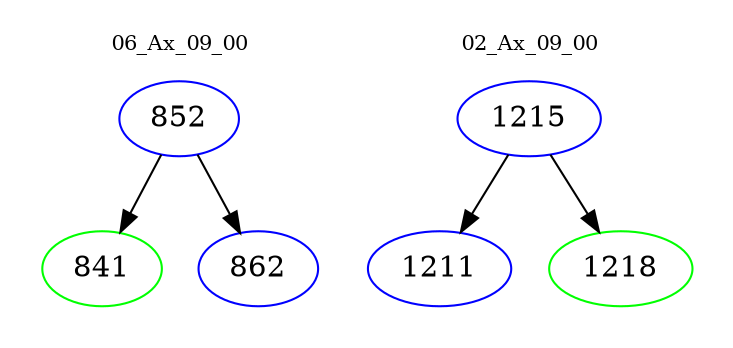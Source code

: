 digraph{
subgraph cluster_0 {
color = white
label = "06_Ax_09_00";
fontsize=10;
T0_852 [label="852", color="blue"]
T0_852 -> T0_841 [color="black"]
T0_841 [label="841", color="green"]
T0_852 -> T0_862 [color="black"]
T0_862 [label="862", color="blue"]
}
subgraph cluster_1 {
color = white
label = "02_Ax_09_00";
fontsize=10;
T1_1215 [label="1215", color="blue"]
T1_1215 -> T1_1211 [color="black"]
T1_1211 [label="1211", color="blue"]
T1_1215 -> T1_1218 [color="black"]
T1_1218 [label="1218", color="green"]
}
}
